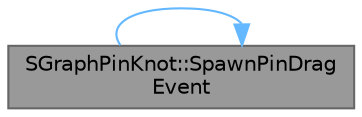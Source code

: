 digraph "SGraphPinKnot::SpawnPinDragEvent"
{
 // INTERACTIVE_SVG=YES
 // LATEX_PDF_SIZE
  bgcolor="transparent";
  edge [fontname=Helvetica,fontsize=10,labelfontname=Helvetica,labelfontsize=10];
  node [fontname=Helvetica,fontsize=10,shape=box,height=0.2,width=0.4];
  rankdir="RL";
  Node1 [id="Node000001",label="SGraphPinKnot::SpawnPinDrag\lEvent",height=0.2,width=0.4,color="gray40", fillcolor="grey60", style="filled", fontcolor="black",tooltip="Spawns a FDragConnection or similar class for the pin drag event."];
  Node1 -> Node1 [id="edge1_Node000001_Node000001",dir="back",color="steelblue1",style="solid",tooltip=" "];
}
